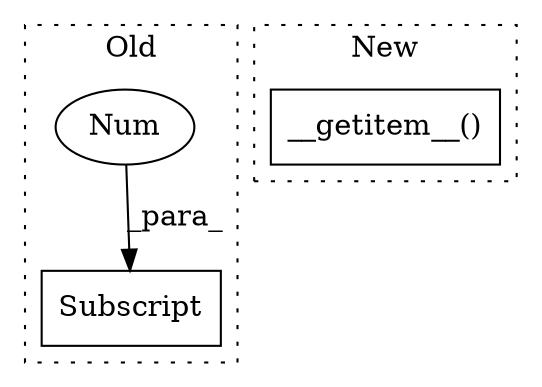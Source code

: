 digraph G {
subgraph cluster0 {
1 [label="Subscript" a="63" s="862,0" l="4,0" shape="box"];
3 [label="Num" a="76" s="864" l="1" shape="ellipse"];
label = "Old";
style="dotted";
}
subgraph cluster1 {
2 [label="__getitem__()" a="75" s="1171,1196" l="20,1" shape="box"];
label = "New";
style="dotted";
}
3 -> 1 [label="_para_"];
}